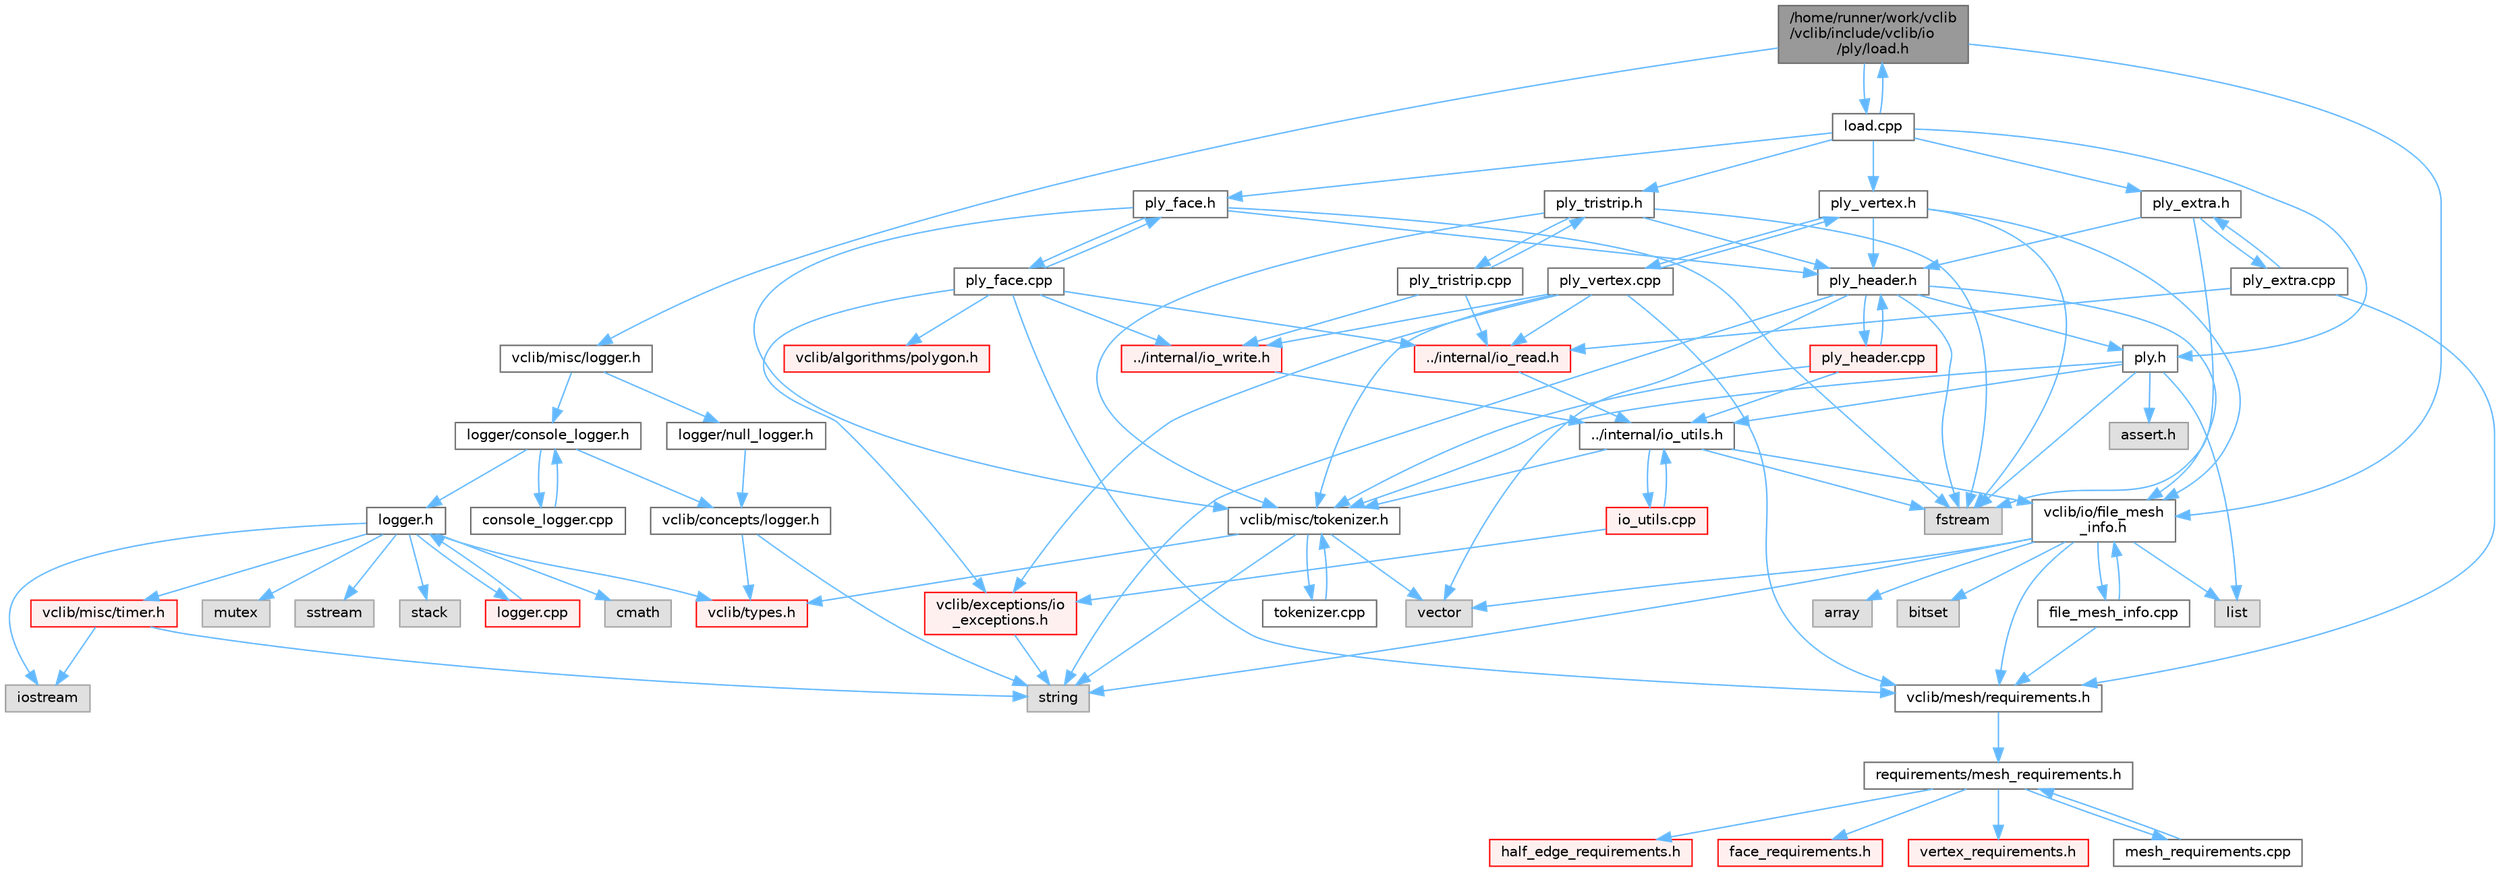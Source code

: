 digraph "/home/runner/work/vclib/vclib/include/vclib/io/ply/load.h"
{
 // LATEX_PDF_SIZE
  bgcolor="transparent";
  edge [fontname=Helvetica,fontsize=10,labelfontname=Helvetica,labelfontsize=10];
  node [fontname=Helvetica,fontsize=10,shape=box,height=0.2,width=0.4];
  Node1 [label="/home/runner/work/vclib\l/vclib/include/vclib/io\l/ply/load.h",height=0.2,width=0.4,color="gray40", fillcolor="grey60", style="filled", fontcolor="black",tooltip=" "];
  Node1 -> Node2 [color="steelblue1",style="solid"];
  Node2 [label="vclib/io/file_mesh\l_info.h",height=0.2,width=0.4,color="grey40", fillcolor="white", style="filled",URL="$file__mesh__info_8h.html",tooltip=" "];
  Node2 -> Node3 [color="steelblue1",style="solid"];
  Node3 [label="array",height=0.2,width=0.4,color="grey60", fillcolor="#E0E0E0", style="filled",tooltip=" "];
  Node2 -> Node4 [color="steelblue1",style="solid"];
  Node4 [label="list",height=0.2,width=0.4,color="grey60", fillcolor="#E0E0E0", style="filled",tooltip=" "];
  Node2 -> Node5 [color="steelblue1",style="solid"];
  Node5 [label="string",height=0.2,width=0.4,color="grey60", fillcolor="#E0E0E0", style="filled",tooltip=" "];
  Node2 -> Node6 [color="steelblue1",style="solid"];
  Node6 [label="vector",height=0.2,width=0.4,color="grey60", fillcolor="#E0E0E0", style="filled",tooltip=" "];
  Node2 -> Node7 [color="steelblue1",style="solid"];
  Node7 [label="bitset",height=0.2,width=0.4,color="grey60", fillcolor="#E0E0E0", style="filled",tooltip=" "];
  Node2 -> Node8 [color="steelblue1",style="solid"];
  Node8 [label="vclib/mesh/requirements.h",height=0.2,width=0.4,color="grey40", fillcolor="white", style="filled",URL="$requirements_8h.html",tooltip=" "];
  Node8 -> Node9 [color="steelblue1",style="solid"];
  Node9 [label="requirements/mesh_requirements.h",height=0.2,width=0.4,color="grey40", fillcolor="white", style="filled",URL="$mesh__requirements_8h.html",tooltip=" "];
  Node9 -> Node10 [color="steelblue1",style="solid"];
  Node10 [label="half_edge_requirements.h",height=0.2,width=0.4,color="red", fillcolor="#FFF0F0", style="filled",URL="$half__edge__requirements_8h.html",tooltip=" "];
  Node9 -> Node151 [color="steelblue1",style="solid"];
  Node151 [label="face_requirements.h",height=0.2,width=0.4,color="red", fillcolor="#FFF0F0", style="filled",URL="$face__requirements_8h.html",tooltip=" "];
  Node9 -> Node71 [color="steelblue1",style="solid"];
  Node71 [label="vertex_requirements.h",height=0.2,width=0.4,color="red", fillcolor="#FFF0F0", style="filled",URL="$vertex__requirements_8h.html",tooltip=" "];
  Node9 -> Node176 [color="steelblue1",style="solid"];
  Node176 [label="mesh_requirements.cpp",height=0.2,width=0.4,color="grey40", fillcolor="white", style="filled",URL="$mesh__requirements_8cpp.html",tooltip=" "];
  Node176 -> Node9 [color="steelblue1",style="solid"];
  Node2 -> Node177 [color="steelblue1",style="solid"];
  Node177 [label="file_mesh_info.cpp",height=0.2,width=0.4,color="grey40", fillcolor="white", style="filled",URL="$file__mesh__info_8cpp.html",tooltip=" "];
  Node177 -> Node2 [color="steelblue1",style="solid"];
  Node177 -> Node8 [color="steelblue1",style="solid"];
  Node1 -> Node178 [color="steelblue1",style="solid"];
  Node178 [label="vclib/misc/logger.h",height=0.2,width=0.4,color="grey40", fillcolor="white", style="filled",URL="$misc_2logger_8h.html",tooltip=" "];
  Node178 -> Node179 [color="steelblue1",style="solid"];
  Node179 [label="logger/console_logger.h",height=0.2,width=0.4,color="grey40", fillcolor="white", style="filled",URL="$console__logger_8h.html",tooltip=" "];
  Node179 -> Node180 [color="steelblue1",style="solid"];
  Node180 [label="logger.h",height=0.2,width=0.4,color="grey40", fillcolor="white", style="filled",URL="$misc_2logger_2logger_8h.html",tooltip=" "];
  Node180 -> Node40 [color="steelblue1",style="solid"];
  Node40 [label="cmath",height=0.2,width=0.4,color="grey60", fillcolor="#E0E0E0", style="filled",tooltip=" "];
  Node180 -> Node181 [color="steelblue1",style="solid"];
  Node181 [label="iostream",height=0.2,width=0.4,color="grey60", fillcolor="#E0E0E0", style="filled",tooltip=" "];
  Node180 -> Node182 [color="steelblue1",style="solid"];
  Node182 [label="mutex",height=0.2,width=0.4,color="grey60", fillcolor="#E0E0E0", style="filled",tooltip=" "];
  Node180 -> Node183 [color="steelblue1",style="solid"];
  Node183 [label="sstream",height=0.2,width=0.4,color="grey60", fillcolor="#E0E0E0", style="filled",tooltip=" "];
  Node180 -> Node184 [color="steelblue1",style="solid"];
  Node184 [label="stack",height=0.2,width=0.4,color="grey60", fillcolor="#E0E0E0", style="filled",tooltip=" "];
  Node180 -> Node185 [color="steelblue1",style="solid"];
  Node185 [label="vclib/misc/timer.h",height=0.2,width=0.4,color="red", fillcolor="#FFF0F0", style="filled",URL="$timer_8h.html",tooltip=" "];
  Node185 -> Node181 [color="steelblue1",style="solid"];
  Node185 -> Node5 [color="steelblue1",style="solid"];
  Node180 -> Node15 [color="steelblue1",style="solid"];
  Node15 [label="vclib/types.h",height=0.2,width=0.4,color="red", fillcolor="#FFF0F0", style="filled",URL="$types_8h.html",tooltip=" "];
  Node180 -> Node189 [color="steelblue1",style="solid"];
  Node189 [label="logger.cpp",height=0.2,width=0.4,color="red", fillcolor="#FFF0F0", style="filled",URL="$logger_8cpp.html",tooltip=" "];
  Node189 -> Node180 [color="steelblue1",style="solid"];
  Node179 -> Node191 [color="steelblue1",style="solid"];
  Node191 [label="vclib/concepts/logger.h",height=0.2,width=0.4,color="grey40", fillcolor="white", style="filled",URL="$concepts_2logger_8h.html",tooltip=" "];
  Node191 -> Node5 [color="steelblue1",style="solid"];
  Node191 -> Node15 [color="steelblue1",style="solid"];
  Node179 -> Node192 [color="steelblue1",style="solid"];
  Node192 [label="console_logger.cpp",height=0.2,width=0.4,color="grey40", fillcolor="white", style="filled",URL="$console__logger_8cpp.html",tooltip=" "];
  Node192 -> Node179 [color="steelblue1",style="solid"];
  Node178 -> Node193 [color="steelblue1",style="solid"];
  Node193 [label="logger/null_logger.h",height=0.2,width=0.4,color="grey40", fillcolor="white", style="filled",URL="$null__logger_8h.html",tooltip=" "];
  Node193 -> Node191 [color="steelblue1",style="solid"];
  Node1 -> Node194 [color="steelblue1",style="solid"];
  Node194 [label="load.cpp",height=0.2,width=0.4,color="grey40", fillcolor="white", style="filled",URL="$ply_2load_8cpp.html",tooltip=" "];
  Node194 -> Node1 [color="steelblue1",style="solid"];
  Node194 -> Node195 [color="steelblue1",style="solid"];
  Node195 [label="ply.h",height=0.2,width=0.4,color="grey40", fillcolor="white", style="filled",URL="$ply_8h.html",tooltip=" "];
  Node195 -> Node22 [color="steelblue1",style="solid"];
  Node22 [label="assert.h",height=0.2,width=0.4,color="grey60", fillcolor="#E0E0E0", style="filled",tooltip=" "];
  Node195 -> Node196 [color="steelblue1",style="solid"];
  Node196 [label="fstream",height=0.2,width=0.4,color="grey60", fillcolor="#E0E0E0", style="filled",tooltip=" "];
  Node195 -> Node4 [color="steelblue1",style="solid"];
  Node195 -> Node197 [color="steelblue1",style="solid"];
  Node197 [label="vclib/misc/tokenizer.h",height=0.2,width=0.4,color="grey40", fillcolor="white", style="filled",URL="$tokenizer_8h.html",tooltip=" "];
  Node197 -> Node5 [color="steelblue1",style="solid"];
  Node197 -> Node6 [color="steelblue1",style="solid"];
  Node197 -> Node15 [color="steelblue1",style="solid"];
  Node197 -> Node198 [color="steelblue1",style="solid"];
  Node198 [label="tokenizer.cpp",height=0.2,width=0.4,color="grey40", fillcolor="white", style="filled",URL="$tokenizer_8cpp.html",tooltip=" "];
  Node198 -> Node197 [color="steelblue1",style="solid"];
  Node195 -> Node199 [color="steelblue1",style="solid"];
  Node199 [label="../internal/io_utils.h",height=0.2,width=0.4,color="grey40", fillcolor="white", style="filled",URL="$io__utils_8h.html",tooltip=" "];
  Node199 -> Node196 [color="steelblue1",style="solid"];
  Node199 -> Node2 [color="steelblue1",style="solid"];
  Node199 -> Node197 [color="steelblue1",style="solid"];
  Node199 -> Node200 [color="steelblue1",style="solid"];
  Node200 [label="io_utils.cpp",height=0.2,width=0.4,color="red", fillcolor="#FFF0F0", style="filled",URL="$io__utils_8cpp.html",tooltip=" "];
  Node200 -> Node199 [color="steelblue1",style="solid"];
  Node200 -> Node201 [color="steelblue1",style="solid"];
  Node201 [label="vclib/exceptions/io\l_exceptions.h",height=0.2,width=0.4,color="red", fillcolor="#FFF0F0", style="filled",URL="$io__exceptions_8h.html",tooltip=" "];
  Node201 -> Node5 [color="steelblue1",style="solid"];
  Node194 -> Node208 [color="steelblue1",style="solid"];
  Node208 [label="ply_vertex.h",height=0.2,width=0.4,color="grey40", fillcolor="white", style="filled",URL="$ply__vertex_8h.html",tooltip=" "];
  Node208 -> Node2 [color="steelblue1",style="solid"];
  Node208 -> Node209 [color="steelblue1",style="solid"];
  Node209 [label="ply_header.h",height=0.2,width=0.4,color="grey40", fillcolor="white", style="filled",URL="$ply__header_8h.html",tooltip=" "];
  Node209 -> Node6 [color="steelblue1",style="solid"];
  Node209 -> Node5 [color="steelblue1",style="solid"];
  Node209 -> Node196 [color="steelblue1",style="solid"];
  Node209 -> Node2 [color="steelblue1",style="solid"];
  Node209 -> Node195 [color="steelblue1",style="solid"];
  Node209 -> Node210 [color="steelblue1",style="solid"];
  Node210 [label="ply_header.cpp",height=0.2,width=0.4,color="red", fillcolor="#FFF0F0", style="filled",URL="$ply__header_8cpp.html",tooltip=" "];
  Node210 -> Node209 [color="steelblue1",style="solid"];
  Node210 -> Node197 [color="steelblue1",style="solid"];
  Node210 -> Node199 [color="steelblue1",style="solid"];
  Node208 -> Node196 [color="steelblue1",style="solid"];
  Node208 -> Node212 [color="steelblue1",style="solid"];
  Node212 [label="ply_vertex.cpp",height=0.2,width=0.4,color="grey40", fillcolor="white", style="filled",URL="$ply__vertex_8cpp.html",tooltip=" "];
  Node212 -> Node208 [color="steelblue1",style="solid"];
  Node212 -> Node197 [color="steelblue1",style="solid"];
  Node212 -> Node8 [color="steelblue1",style="solid"];
  Node212 -> Node201 [color="steelblue1",style="solid"];
  Node212 -> Node213 [color="steelblue1",style="solid"];
  Node213 [label="../internal/io_read.h",height=0.2,width=0.4,color="red", fillcolor="#FFF0F0", style="filled",URL="$io__read_8h.html",tooltip=" "];
  Node213 -> Node199 [color="steelblue1",style="solid"];
  Node212 -> Node215 [color="steelblue1",style="solid"];
  Node215 [label="../internal/io_write.h",height=0.2,width=0.4,color="red", fillcolor="#FFF0F0", style="filled",URL="$io__write_8h.html",tooltip=" "];
  Node215 -> Node199 [color="steelblue1",style="solid"];
  Node194 -> Node217 [color="steelblue1",style="solid"];
  Node217 [label="ply_face.h",height=0.2,width=0.4,color="grey40", fillcolor="white", style="filled",URL="$ply__face_8h.html",tooltip=" "];
  Node217 -> Node196 [color="steelblue1",style="solid"];
  Node217 -> Node197 [color="steelblue1",style="solid"];
  Node217 -> Node209 [color="steelblue1",style="solid"];
  Node217 -> Node218 [color="steelblue1",style="solid"];
  Node218 [label="ply_face.cpp",height=0.2,width=0.4,color="grey40", fillcolor="white", style="filled",URL="$ply__face_8cpp.html",tooltip=" "];
  Node218 -> Node217 [color="steelblue1",style="solid"];
  Node218 -> Node219 [color="steelblue1",style="solid"];
  Node219 [label="vclib/algorithms/polygon.h",height=0.2,width=0.4,color="red", fillcolor="#FFF0F0", style="filled",URL="$algorithms_2polygon_8h.html",tooltip=" "];
  Node218 -> Node201 [color="steelblue1",style="solid"];
  Node218 -> Node8 [color="steelblue1",style="solid"];
  Node218 -> Node213 [color="steelblue1",style="solid"];
  Node218 -> Node215 [color="steelblue1",style="solid"];
  Node194 -> Node265 [color="steelblue1",style="solid"];
  Node265 [label="ply_tristrip.h",height=0.2,width=0.4,color="grey40", fillcolor="white", style="filled",URL="$ply__tristrip_8h.html",tooltip=" "];
  Node265 -> Node209 [color="steelblue1",style="solid"];
  Node265 -> Node196 [color="steelblue1",style="solid"];
  Node265 -> Node197 [color="steelblue1",style="solid"];
  Node265 -> Node266 [color="steelblue1",style="solid"];
  Node266 [label="ply_tristrip.cpp",height=0.2,width=0.4,color="grey40", fillcolor="white", style="filled",URL="$ply__tristrip_8cpp.html",tooltip=" "];
  Node266 -> Node265 [color="steelblue1",style="solid"];
  Node266 -> Node213 [color="steelblue1",style="solid"];
  Node266 -> Node215 [color="steelblue1",style="solid"];
  Node194 -> Node267 [color="steelblue1",style="solid"];
  Node267 [label="ply_extra.h",height=0.2,width=0.4,color="grey40", fillcolor="white", style="filled",URL="$ply__extra_8h.html",tooltip=" "];
  Node267 -> Node209 [color="steelblue1",style="solid"];
  Node267 -> Node196 [color="steelblue1",style="solid"];
  Node267 -> Node268 [color="steelblue1",style="solid"];
  Node268 [label="ply_extra.cpp",height=0.2,width=0.4,color="grey40", fillcolor="white", style="filled",URL="$ply__extra_8cpp.html",tooltip=" "];
  Node268 -> Node267 [color="steelblue1",style="solid"];
  Node268 -> Node213 [color="steelblue1",style="solid"];
  Node268 -> Node8 [color="steelblue1",style="solid"];
}
